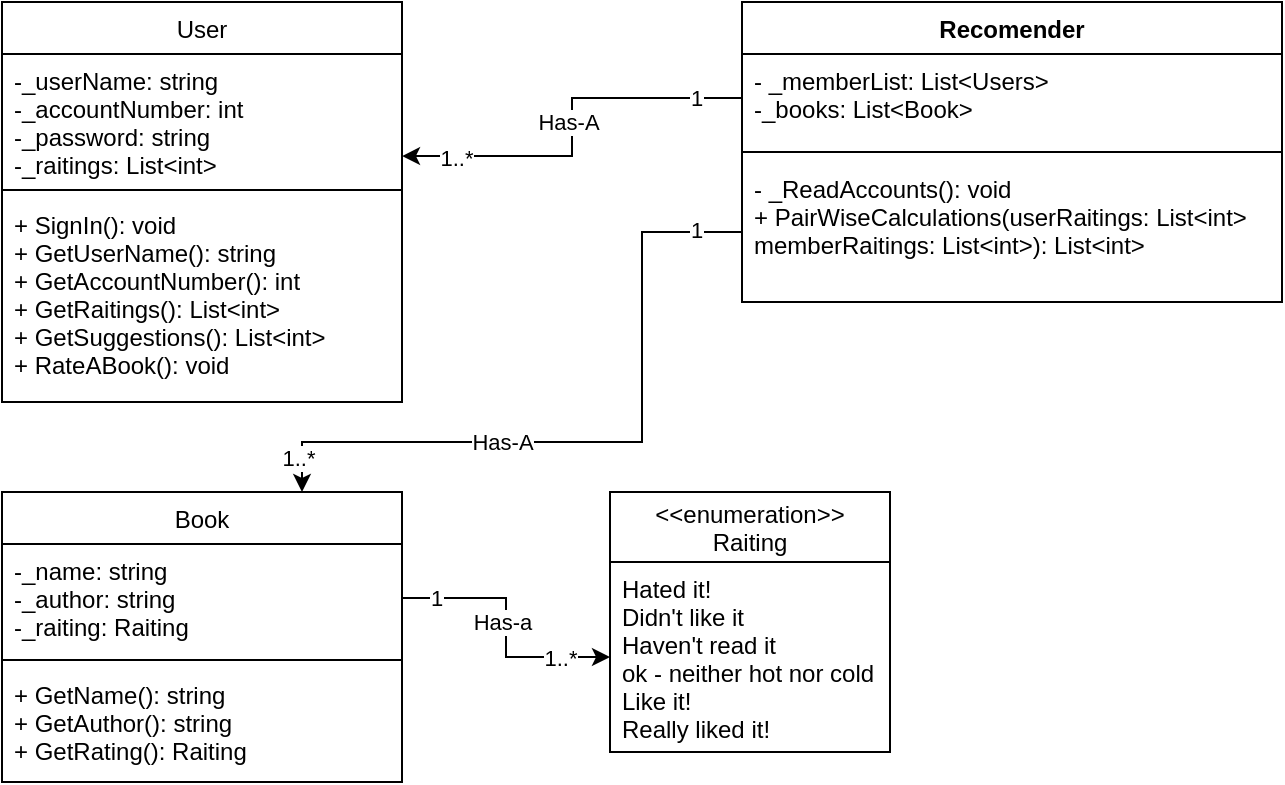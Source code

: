 <mxfile version="14.5.1" type="device"><diagram id="C5RBs43oDa-KdzZeNtuy" name="Page-1"><mxGraphModel dx="905" dy="672" grid="1" gridSize="10" guides="1" tooltips="1" connect="1" arrows="1" fold="1" page="1" pageScale="1" pageWidth="827" pageHeight="1169" math="0" shadow="0"><root><mxCell id="WIyWlLk6GJQsqaUBKTNV-0"/><mxCell id="WIyWlLk6GJQsqaUBKTNV-1" parent="WIyWlLk6GJQsqaUBKTNV-0"/><mxCell id="zkfFHV4jXpPFQw0GAbJ--0" value="User" style="swimlane;fontStyle=0;align=center;verticalAlign=top;childLayout=stackLayout;horizontal=1;startSize=26;horizontalStack=0;resizeParent=1;resizeLast=0;collapsible=1;marginBottom=0;rounded=0;shadow=0;strokeWidth=1;" parent="WIyWlLk6GJQsqaUBKTNV-1" vertex="1"><mxGeometry x="110" y="180" width="200" height="200" as="geometry"><mxRectangle x="230" y="140" width="160" height="26" as="alternateBounds"/></mxGeometry></mxCell><mxCell id="zkfFHV4jXpPFQw0GAbJ--3" value="-_userName: string&#10;-_accountNumber: int&#10;-_password: string&#10;-_raitings: List&lt;int&gt;" style="text;align=left;verticalAlign=top;spacingLeft=4;spacingRight=4;overflow=hidden;rotatable=0;points=[[0,0.5],[1,0.5]];portConstraint=eastwest;rounded=0;shadow=0;html=0;" parent="zkfFHV4jXpPFQw0GAbJ--0" vertex="1"><mxGeometry y="26" width="200" height="64" as="geometry"/></mxCell><mxCell id="zkfFHV4jXpPFQw0GAbJ--4" value="" style="line;html=1;strokeWidth=1;align=left;verticalAlign=middle;spacingTop=-1;spacingLeft=3;spacingRight=3;rotatable=0;labelPosition=right;points=[];portConstraint=eastwest;" parent="zkfFHV4jXpPFQw0GAbJ--0" vertex="1"><mxGeometry y="90" width="200" height="8" as="geometry"/></mxCell><mxCell id="zkfFHV4jXpPFQw0GAbJ--5" value="+ SignIn(): void&#10;+ GetUserName(): string&#10;+ GetAccountNumber(): int&#10;+ GetRaitings(): List&lt;int&gt;&#10;+ GetSuggestions(): List&lt;int&gt;&#10;+ RateABook(): void&#10;" style="text;align=left;verticalAlign=top;spacingLeft=4;spacingRight=4;overflow=hidden;rotatable=0;points=[[0,0.5],[1,0.5]];portConstraint=eastwest;" parent="zkfFHV4jXpPFQw0GAbJ--0" vertex="1"><mxGeometry y="98" width="200" height="102" as="geometry"/></mxCell><mxCell id="d_siylLKkj_cjjuN52WC-0" value="Recomender" style="swimlane;fontStyle=1;align=center;verticalAlign=top;childLayout=stackLayout;horizontal=1;startSize=26;horizontalStack=0;resizeParent=1;resizeParentMax=0;resizeLast=0;collapsible=1;marginBottom=0;" parent="WIyWlLk6GJQsqaUBKTNV-1" vertex="1"><mxGeometry x="480" y="180" width="270" height="150" as="geometry"/></mxCell><mxCell id="d_siylLKkj_cjjuN52WC-1" value="- _memberList: List&lt;Users&gt;&#10;-_books: List&lt;Book&gt; " style="text;strokeColor=none;fillColor=none;align=left;verticalAlign=top;spacingLeft=4;spacingRight=4;overflow=hidden;rotatable=0;points=[[0,0.5],[1,0.5]];portConstraint=eastwest;" parent="d_siylLKkj_cjjuN52WC-0" vertex="1"><mxGeometry y="26" width="270" height="44" as="geometry"/></mxCell><mxCell id="d_siylLKkj_cjjuN52WC-2" value="" style="line;strokeWidth=1;fillColor=none;align=left;verticalAlign=middle;spacingTop=-1;spacingLeft=3;spacingRight=3;rotatable=0;labelPosition=right;points=[];portConstraint=eastwest;" parent="d_siylLKkj_cjjuN52WC-0" vertex="1"><mxGeometry y="70" width="270" height="10" as="geometry"/></mxCell><mxCell id="d_siylLKkj_cjjuN52WC-3" value="- _ReadAccounts(): void&#10;+ PairWiseCalculations(userRaitings: List&lt;int&gt;&#10;memberRaitings: List&lt;int&gt;): List&lt;int&gt;&#10;&#10;" style="text;strokeColor=none;fillColor=none;align=left;verticalAlign=top;spacingLeft=4;spacingRight=4;overflow=hidden;rotatable=0;points=[[0,0.5],[1,0.5]];portConstraint=eastwest;" parent="d_siylLKkj_cjjuN52WC-0" vertex="1"><mxGeometry y="80" width="270" height="70" as="geometry"/></mxCell><mxCell id="d_siylLKkj_cjjuN52WC-4" style="edgeStyle=orthogonalEdgeStyle;rounded=0;orthogonalLoop=1;jettySize=auto;html=1;exitX=0;exitY=0.5;exitDx=0;exitDy=0;entryX=1;entryY=0.797;entryDx=0;entryDy=0;entryPerimeter=0;" parent="WIyWlLk6GJQsqaUBKTNV-1" source="d_siylLKkj_cjjuN52WC-1" target="zkfFHV4jXpPFQw0GAbJ--3" edge="1"><mxGeometry relative="1" as="geometry"/></mxCell><mxCell id="d_siylLKkj_cjjuN52WC-5" value="Has-A" style="edgeLabel;html=1;align=center;verticalAlign=middle;resizable=0;points=[];" parent="d_siylLKkj_cjjuN52WC-4" vertex="1" connectable="0"><mxGeometry x="0.257" y="2" relative="1" as="geometry"><mxPoint x="9" y="-19" as="offset"/></mxGeometry></mxCell><mxCell id="d_siylLKkj_cjjuN52WC-6" value="1..*" style="edgeLabel;html=1;align=center;verticalAlign=middle;resizable=0;points=[];" parent="d_siylLKkj_cjjuN52WC-4" vertex="1" connectable="0"><mxGeometry x="0.73" y="1" relative="1" as="geometry"><mxPoint as="offset"/></mxGeometry></mxCell><mxCell id="d_siylLKkj_cjjuN52WC-7" value="1" style="edgeLabel;html=1;align=center;verticalAlign=middle;resizable=0;points=[];" parent="d_siylLKkj_cjjuN52WC-4" vertex="1" connectable="0"><mxGeometry x="-0.77" relative="1" as="geometry"><mxPoint as="offset"/></mxGeometry></mxCell><mxCell id="vyPW0noqMENoUD6UCMDS-4" value="Book" style="swimlane;fontStyle=0;align=center;verticalAlign=top;childLayout=stackLayout;horizontal=1;startSize=26;horizontalStack=0;resizeParent=1;resizeLast=0;collapsible=1;marginBottom=0;rounded=0;shadow=0;strokeWidth=1;" vertex="1" parent="WIyWlLk6GJQsqaUBKTNV-1"><mxGeometry x="110" y="425" width="200" height="145" as="geometry"><mxRectangle x="230" y="140" width="160" height="26" as="alternateBounds"/></mxGeometry></mxCell><mxCell id="vyPW0noqMENoUD6UCMDS-5" value="-_name: string&#10;-_author: string&#10;-_raiting: Raiting" style="text;align=left;verticalAlign=top;spacingLeft=4;spacingRight=4;overflow=hidden;rotatable=0;points=[[0,0.5],[1,0.5]];portConstraint=eastwest;rounded=0;shadow=0;html=0;" vertex="1" parent="vyPW0noqMENoUD6UCMDS-4"><mxGeometry y="26" width="200" height="54" as="geometry"/></mxCell><mxCell id="vyPW0noqMENoUD6UCMDS-6" value="" style="line;html=1;strokeWidth=1;align=left;verticalAlign=middle;spacingTop=-1;spacingLeft=3;spacingRight=3;rotatable=0;labelPosition=right;points=[];portConstraint=eastwest;" vertex="1" parent="vyPW0noqMENoUD6UCMDS-4"><mxGeometry y="80" width="200" height="8" as="geometry"/></mxCell><mxCell id="vyPW0noqMENoUD6UCMDS-7" value="+ GetName(): string&#10;+ GetAuthor(): string&#10;+ GetRating(): Raiting" style="text;align=left;verticalAlign=top;spacingLeft=4;spacingRight=4;overflow=hidden;rotatable=0;points=[[0,0.5],[1,0.5]];portConstraint=eastwest;" vertex="1" parent="vyPW0noqMENoUD6UCMDS-4"><mxGeometry y="88" width="200" height="52" as="geometry"/></mxCell><mxCell id="vyPW0noqMENoUD6UCMDS-17" style="edgeStyle=orthogonalEdgeStyle;rounded=0;orthogonalLoop=1;jettySize=auto;html=1;exitX=1;exitY=0.5;exitDx=0;exitDy=0;entryX=0;entryY=0.5;entryDx=0;entryDy=0;" edge="1" parent="WIyWlLk6GJQsqaUBKTNV-1" source="vyPW0noqMENoUD6UCMDS-5" target="vyPW0noqMENoUD6UCMDS-29"><mxGeometry relative="1" as="geometry"><mxPoint x="440" y="675" as="targetPoint"/></mxGeometry></mxCell><mxCell id="vyPW0noqMENoUD6UCMDS-18" value="Has-a" style="edgeLabel;html=1;align=center;verticalAlign=middle;resizable=0;points=[];" vertex="1" connectable="0" parent="vyPW0noqMENoUD6UCMDS-17"><mxGeometry x="0.133" y="1" relative="1" as="geometry"><mxPoint x="-2.83" y="-11.83" as="offset"/></mxGeometry></mxCell><mxCell id="vyPW0noqMENoUD6UCMDS-20" value="1..*" style="edgeLabel;html=1;align=center;verticalAlign=middle;resizable=0;points=[];" vertex="1" connectable="0" parent="vyPW0noqMENoUD6UCMDS-17"><mxGeometry x="0.778" relative="1" as="geometry"><mxPoint x="-10" as="offset"/></mxGeometry></mxCell><mxCell id="vyPW0noqMENoUD6UCMDS-21" value="1" style="edgeLabel;html=1;align=center;verticalAlign=middle;resizable=0;points=[];" vertex="1" connectable="0" parent="vyPW0noqMENoUD6UCMDS-17"><mxGeometry x="-0.756" relative="1" as="geometry"><mxPoint as="offset"/></mxGeometry></mxCell><mxCell id="vyPW0noqMENoUD6UCMDS-28" value="&lt;&lt;enumeration&gt;&gt;&#10;Raiting" style="swimlane;fontStyle=0;childLayout=stackLayout;horizontal=1;startSize=35;fillColor=none;horizontalStack=0;resizeParent=1;resizeParentMax=0;resizeLast=0;collapsible=1;marginBottom=0;" vertex="1" parent="WIyWlLk6GJQsqaUBKTNV-1"><mxGeometry x="414" y="425" width="140" height="130" as="geometry"/></mxCell><mxCell id="vyPW0noqMENoUD6UCMDS-29" value="Hated it!&#10;Didn't like it&#10;Haven't read it&#10;ok - neither hot nor cold about it&#10;Like it!&#10;Really liked it!" style="text;strokeColor=none;fillColor=none;align=left;verticalAlign=top;spacingLeft=4;spacingRight=4;overflow=hidden;rotatable=0;points=[[0,0.5],[1,0.5]];portConstraint=eastwest;" vertex="1" parent="vyPW0noqMENoUD6UCMDS-28"><mxGeometry y="35" width="140" height="95" as="geometry"/></mxCell><mxCell id="vyPW0noqMENoUD6UCMDS-33" style="edgeStyle=orthogonalEdgeStyle;rounded=0;orthogonalLoop=1;jettySize=auto;html=1;exitX=0;exitY=0.5;exitDx=0;exitDy=0;entryX=0.75;entryY=0;entryDx=0;entryDy=0;" edge="1" parent="WIyWlLk6GJQsqaUBKTNV-1" source="d_siylLKkj_cjjuN52WC-3" target="vyPW0noqMENoUD6UCMDS-4"><mxGeometry relative="1" as="geometry"><Array as="points"><mxPoint x="430" y="295"/><mxPoint x="430" y="400"/><mxPoint x="260" y="400"/></Array></mxGeometry></mxCell><mxCell id="vyPW0noqMENoUD6UCMDS-34" value="Has-A" style="edgeLabel;html=1;align=center;verticalAlign=middle;resizable=0;points=[];" vertex="1" connectable="0" parent="vyPW0noqMENoUD6UCMDS-33"><mxGeometry x="0.059" y="1" relative="1" as="geometry"><mxPoint x="-40" y="-1" as="offset"/></mxGeometry></mxCell><mxCell id="vyPW0noqMENoUD6UCMDS-35" value="1..*" style="edgeLabel;html=1;align=center;verticalAlign=middle;resizable=0;points=[];" vertex="1" connectable="0" parent="vyPW0noqMENoUD6UCMDS-33"><mxGeometry x="0.904" y="-2" relative="1" as="geometry"><mxPoint as="offset"/></mxGeometry></mxCell><mxCell id="vyPW0noqMENoUD6UCMDS-36" value="1" style="edgeLabel;html=1;align=center;verticalAlign=middle;resizable=0;points=[];" vertex="1" connectable="0" parent="vyPW0noqMENoUD6UCMDS-33"><mxGeometry x="-0.866" y="-1" relative="1" as="geometry"><mxPoint as="offset"/></mxGeometry></mxCell></root></mxGraphModel></diagram></mxfile>